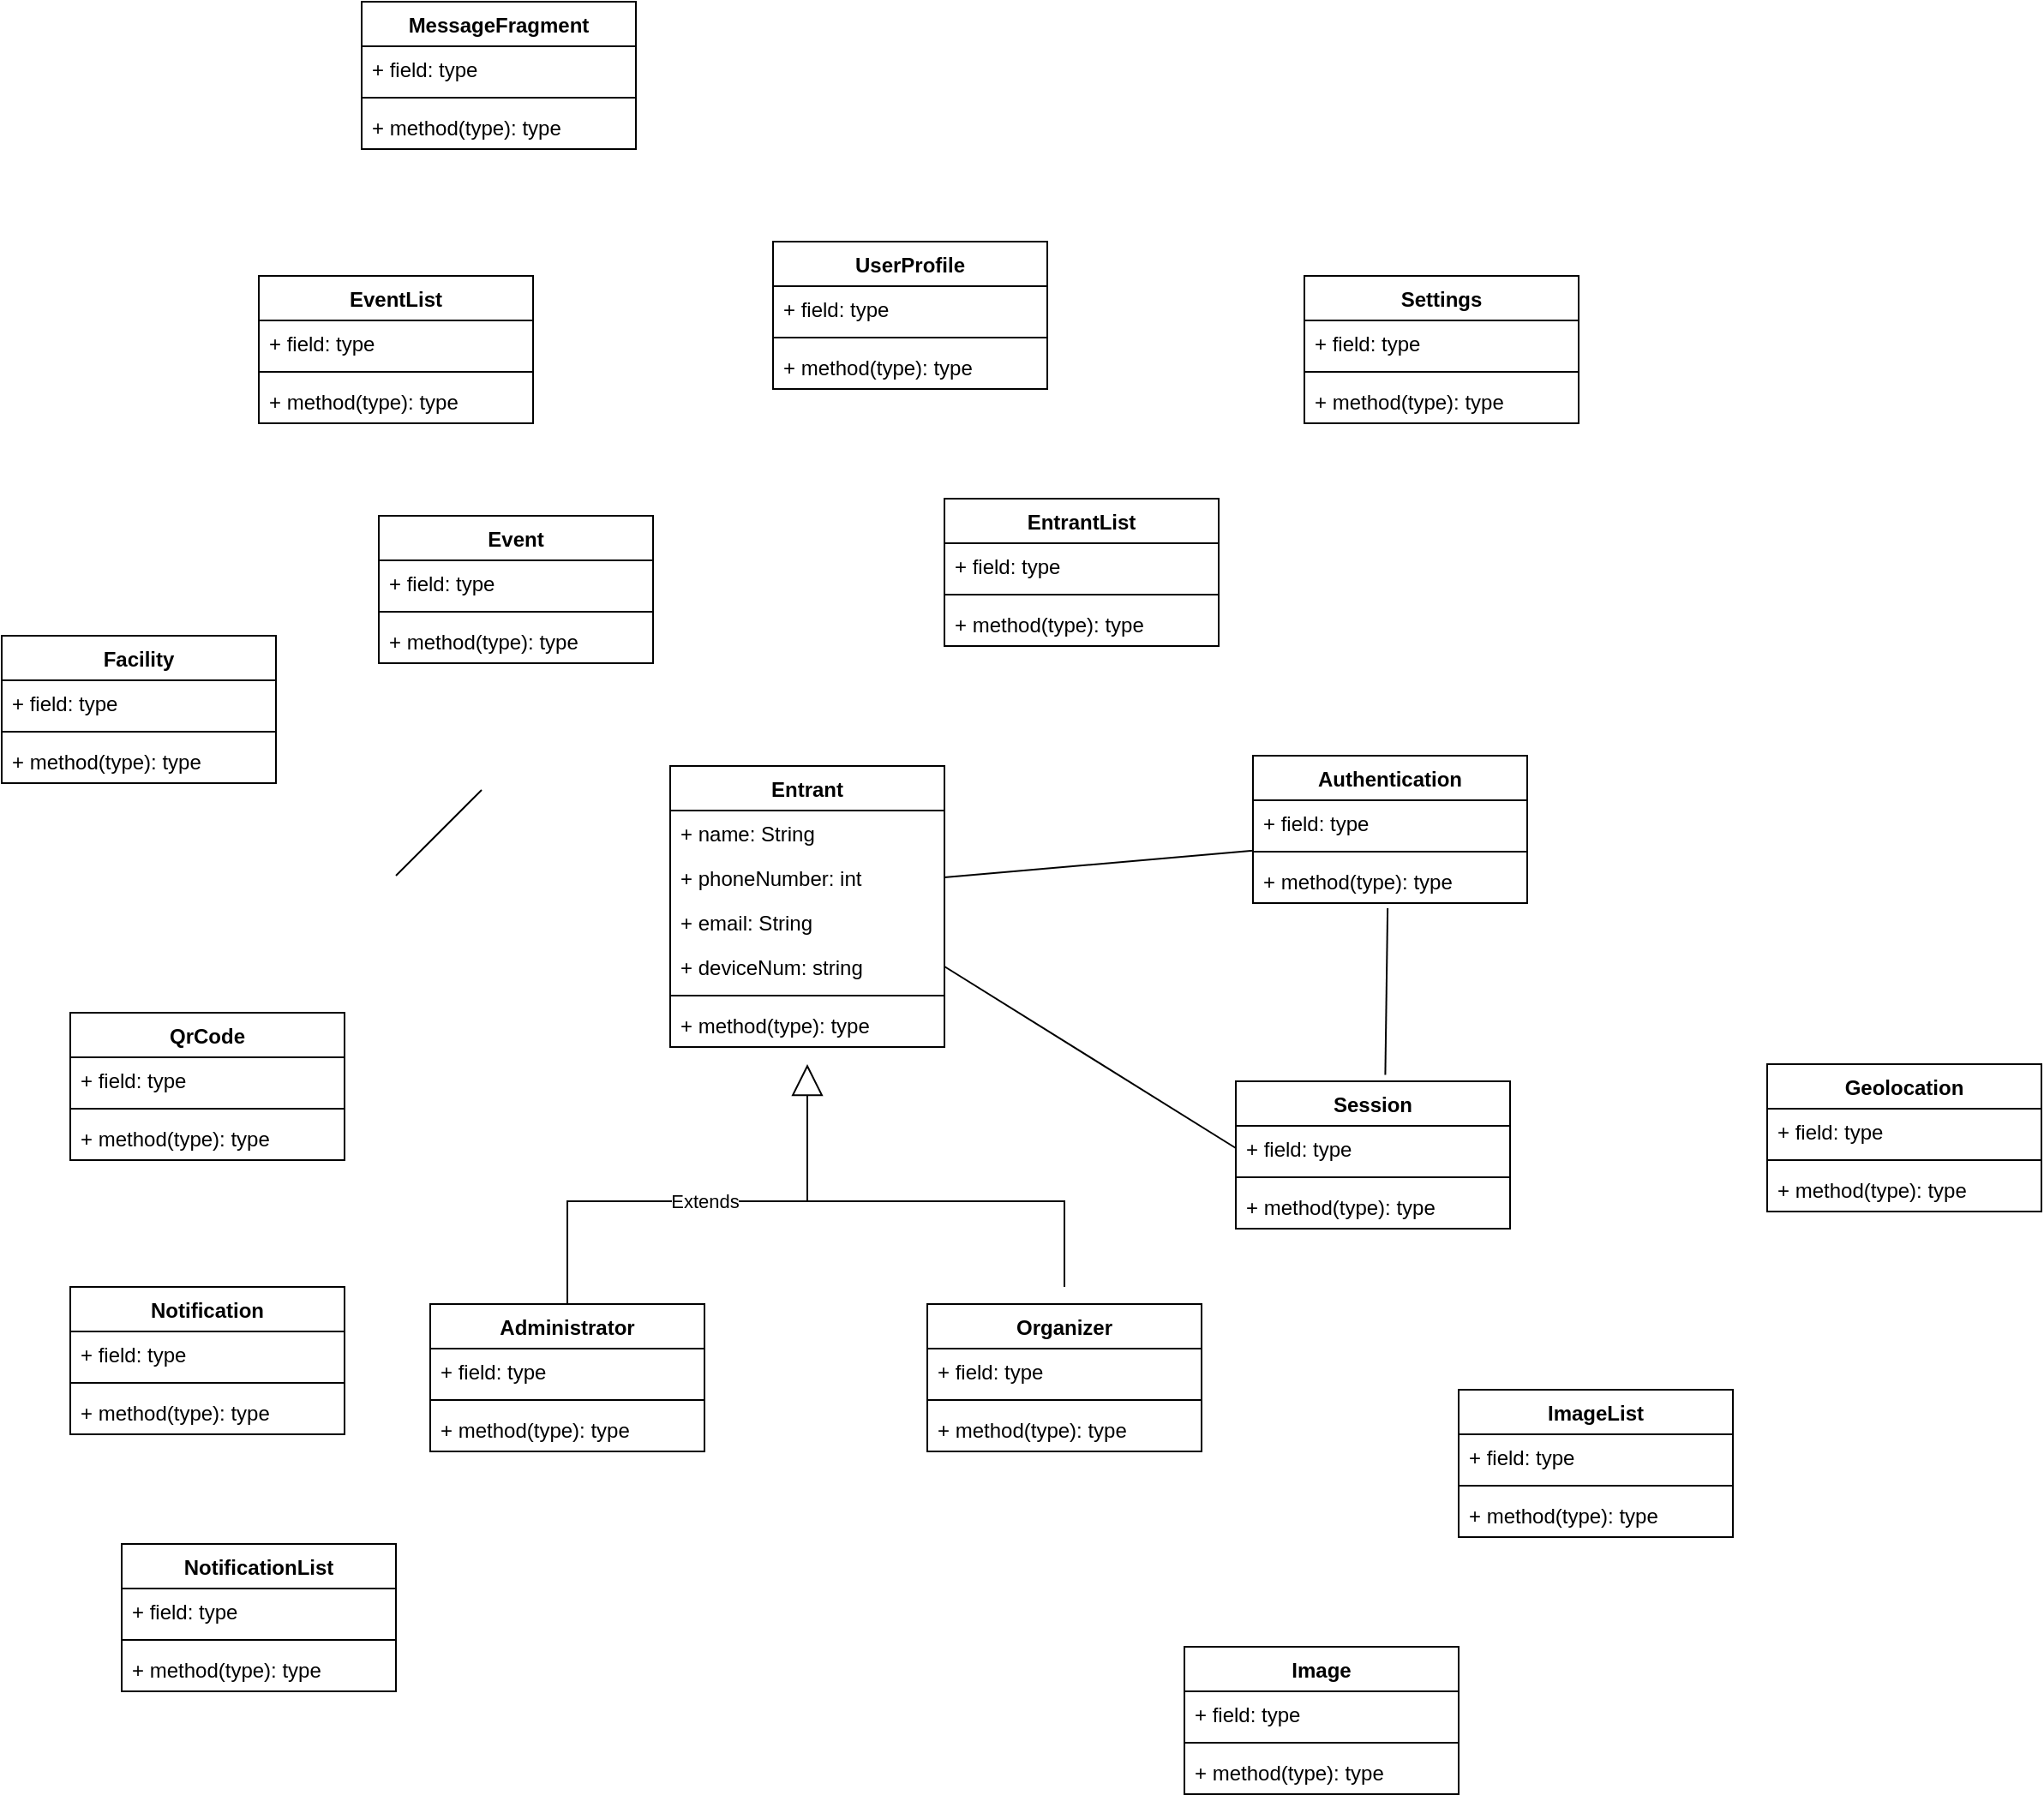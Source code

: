 <mxfile version="24.8.3">
  <diagram id="C5RBs43oDa-KdzZeNtuy" name="Page-1">
    <mxGraphModel dx="1769" dy="870" grid="1" gridSize="10" guides="1" tooltips="1" connect="1" arrows="1" fold="1" page="1" pageScale="1" pageWidth="827" pageHeight="1169" math="0" shadow="0">
      <root>
        <mxCell id="WIyWlLk6GJQsqaUBKTNV-0" />
        <mxCell id="WIyWlLk6GJQsqaUBKTNV-1" parent="WIyWlLk6GJQsqaUBKTNV-0" />
        <mxCell id="0vzClCLhIBtEAbXM5UXF-0" value="QrCode" style="swimlane;fontStyle=1;align=center;verticalAlign=top;childLayout=stackLayout;horizontal=1;startSize=26;horizontalStack=0;resizeParent=1;resizeParentMax=0;resizeLast=0;collapsible=1;marginBottom=0;whiteSpace=wrap;html=1;" parent="WIyWlLk6GJQsqaUBKTNV-1" vertex="1">
          <mxGeometry x="-90" y="690" width="160" height="86" as="geometry" />
        </mxCell>
        <mxCell id="0vzClCLhIBtEAbXM5UXF-1" value="+ field: type" style="text;strokeColor=none;fillColor=none;align=left;verticalAlign=top;spacingLeft=4;spacingRight=4;overflow=hidden;rotatable=0;points=[[0,0.5],[1,0.5]];portConstraint=eastwest;whiteSpace=wrap;html=1;" parent="0vzClCLhIBtEAbXM5UXF-0" vertex="1">
          <mxGeometry y="26" width="160" height="26" as="geometry" />
        </mxCell>
        <mxCell id="0vzClCLhIBtEAbXM5UXF-2" value="" style="line;strokeWidth=1;fillColor=none;align=left;verticalAlign=middle;spacingTop=-1;spacingLeft=3;spacingRight=3;rotatable=0;labelPosition=right;points=[];portConstraint=eastwest;strokeColor=inherit;" parent="0vzClCLhIBtEAbXM5UXF-0" vertex="1">
          <mxGeometry y="52" width="160" height="8" as="geometry" />
        </mxCell>
        <mxCell id="0vzClCLhIBtEAbXM5UXF-3" value="+ method(type): type" style="text;strokeColor=none;fillColor=none;align=left;verticalAlign=top;spacingLeft=4;spacingRight=4;overflow=hidden;rotatable=0;points=[[0,0.5],[1,0.5]];portConstraint=eastwest;whiteSpace=wrap;html=1;" parent="0vzClCLhIBtEAbXM5UXF-0" vertex="1">
          <mxGeometry y="60" width="160" height="26" as="geometry" />
        </mxCell>
        <mxCell id="0vzClCLhIBtEAbXM5UXF-4" value="Notification" style="swimlane;fontStyle=1;align=center;verticalAlign=top;childLayout=stackLayout;horizontal=1;startSize=26;horizontalStack=0;resizeParent=1;resizeParentMax=0;resizeLast=0;collapsible=1;marginBottom=0;whiteSpace=wrap;html=1;" parent="WIyWlLk6GJQsqaUBKTNV-1" vertex="1">
          <mxGeometry x="-90" y="850" width="160" height="86" as="geometry" />
        </mxCell>
        <mxCell id="0vzClCLhIBtEAbXM5UXF-5" value="+ field: type" style="text;strokeColor=none;fillColor=none;align=left;verticalAlign=top;spacingLeft=4;spacingRight=4;overflow=hidden;rotatable=0;points=[[0,0.5],[1,0.5]];portConstraint=eastwest;whiteSpace=wrap;html=1;" parent="0vzClCLhIBtEAbXM5UXF-4" vertex="1">
          <mxGeometry y="26" width="160" height="26" as="geometry" />
        </mxCell>
        <mxCell id="0vzClCLhIBtEAbXM5UXF-6" value="" style="line;strokeWidth=1;fillColor=none;align=left;verticalAlign=middle;spacingTop=-1;spacingLeft=3;spacingRight=3;rotatable=0;labelPosition=right;points=[];portConstraint=eastwest;strokeColor=inherit;" parent="0vzClCLhIBtEAbXM5UXF-4" vertex="1">
          <mxGeometry y="52" width="160" height="8" as="geometry" />
        </mxCell>
        <mxCell id="0vzClCLhIBtEAbXM5UXF-7" value="+ method(type): type" style="text;strokeColor=none;fillColor=none;align=left;verticalAlign=top;spacingLeft=4;spacingRight=4;overflow=hidden;rotatable=0;points=[[0,0.5],[1,0.5]];portConstraint=eastwest;whiteSpace=wrap;html=1;" parent="0vzClCLhIBtEAbXM5UXF-4" vertex="1">
          <mxGeometry y="60" width="160" height="26" as="geometry" />
        </mxCell>
        <mxCell id="0vzClCLhIBtEAbXM5UXF-8" value="NotificationList" style="swimlane;fontStyle=1;align=center;verticalAlign=top;childLayout=stackLayout;horizontal=1;startSize=26;horizontalStack=0;resizeParent=1;resizeParentMax=0;resizeLast=0;collapsible=1;marginBottom=0;whiteSpace=wrap;html=1;" parent="WIyWlLk6GJQsqaUBKTNV-1" vertex="1">
          <mxGeometry x="-60" y="1000" width="160" height="86" as="geometry" />
        </mxCell>
        <mxCell id="0vzClCLhIBtEAbXM5UXF-9" value="+ field: type" style="text;strokeColor=none;fillColor=none;align=left;verticalAlign=top;spacingLeft=4;spacingRight=4;overflow=hidden;rotatable=0;points=[[0,0.5],[1,0.5]];portConstraint=eastwest;whiteSpace=wrap;html=1;" parent="0vzClCLhIBtEAbXM5UXF-8" vertex="1">
          <mxGeometry y="26" width="160" height="26" as="geometry" />
        </mxCell>
        <mxCell id="0vzClCLhIBtEAbXM5UXF-10" value="" style="line;strokeWidth=1;fillColor=none;align=left;verticalAlign=middle;spacingTop=-1;spacingLeft=3;spacingRight=3;rotatable=0;labelPosition=right;points=[];portConstraint=eastwest;strokeColor=inherit;" parent="0vzClCLhIBtEAbXM5UXF-8" vertex="1">
          <mxGeometry y="52" width="160" height="8" as="geometry" />
        </mxCell>
        <mxCell id="0vzClCLhIBtEAbXM5UXF-11" value="+ method(type): type" style="text;strokeColor=none;fillColor=none;align=left;verticalAlign=top;spacingLeft=4;spacingRight=4;overflow=hidden;rotatable=0;points=[[0,0.5],[1,0.5]];portConstraint=eastwest;whiteSpace=wrap;html=1;" parent="0vzClCLhIBtEAbXM5UXF-8" vertex="1">
          <mxGeometry y="60" width="160" height="26" as="geometry" />
        </mxCell>
        <mxCell id="0vzClCLhIBtEAbXM5UXF-12" value="Geolocation" style="swimlane;fontStyle=1;align=center;verticalAlign=top;childLayout=stackLayout;horizontal=1;startSize=26;horizontalStack=0;resizeParent=1;resizeParentMax=0;resizeLast=0;collapsible=1;marginBottom=0;whiteSpace=wrap;html=1;" parent="WIyWlLk6GJQsqaUBKTNV-1" vertex="1">
          <mxGeometry x="900" y="720" width="160" height="86" as="geometry" />
        </mxCell>
        <mxCell id="0vzClCLhIBtEAbXM5UXF-13" value="+ field: type" style="text;strokeColor=none;fillColor=none;align=left;verticalAlign=top;spacingLeft=4;spacingRight=4;overflow=hidden;rotatable=0;points=[[0,0.5],[1,0.5]];portConstraint=eastwest;whiteSpace=wrap;html=1;" parent="0vzClCLhIBtEAbXM5UXF-12" vertex="1">
          <mxGeometry y="26" width="160" height="26" as="geometry" />
        </mxCell>
        <mxCell id="0vzClCLhIBtEAbXM5UXF-14" value="" style="line;strokeWidth=1;fillColor=none;align=left;verticalAlign=middle;spacingTop=-1;spacingLeft=3;spacingRight=3;rotatable=0;labelPosition=right;points=[];portConstraint=eastwest;strokeColor=inherit;" parent="0vzClCLhIBtEAbXM5UXF-12" vertex="1">
          <mxGeometry y="52" width="160" height="8" as="geometry" />
        </mxCell>
        <mxCell id="0vzClCLhIBtEAbXM5UXF-15" value="+ method(type): type" style="text;strokeColor=none;fillColor=none;align=left;verticalAlign=top;spacingLeft=4;spacingRight=4;overflow=hidden;rotatable=0;points=[[0,0.5],[1,0.5]];portConstraint=eastwest;whiteSpace=wrap;html=1;" parent="0vzClCLhIBtEAbXM5UXF-12" vertex="1">
          <mxGeometry y="60" width="160" height="26" as="geometry" />
        </mxCell>
        <mxCell id="0vzClCLhIBtEAbXM5UXF-16" value="Facility" style="swimlane;fontStyle=1;align=center;verticalAlign=top;childLayout=stackLayout;horizontal=1;startSize=26;horizontalStack=0;resizeParent=1;resizeParentMax=0;resizeLast=0;collapsible=1;marginBottom=0;whiteSpace=wrap;html=1;" parent="WIyWlLk6GJQsqaUBKTNV-1" vertex="1">
          <mxGeometry x="-130" y="470" width="160" height="86" as="geometry" />
        </mxCell>
        <mxCell id="0vzClCLhIBtEAbXM5UXF-17" value="+ field: type" style="text;strokeColor=none;fillColor=none;align=left;verticalAlign=top;spacingLeft=4;spacingRight=4;overflow=hidden;rotatable=0;points=[[0,0.5],[1,0.5]];portConstraint=eastwest;whiteSpace=wrap;html=1;" parent="0vzClCLhIBtEAbXM5UXF-16" vertex="1">
          <mxGeometry y="26" width="160" height="26" as="geometry" />
        </mxCell>
        <mxCell id="0vzClCLhIBtEAbXM5UXF-18" value="" style="line;strokeWidth=1;fillColor=none;align=left;verticalAlign=middle;spacingTop=-1;spacingLeft=3;spacingRight=3;rotatable=0;labelPosition=right;points=[];portConstraint=eastwest;strokeColor=inherit;" parent="0vzClCLhIBtEAbXM5UXF-16" vertex="1">
          <mxGeometry y="52" width="160" height="8" as="geometry" />
        </mxCell>
        <mxCell id="0vzClCLhIBtEAbXM5UXF-19" value="+ method(type): type" style="text;strokeColor=none;fillColor=none;align=left;verticalAlign=top;spacingLeft=4;spacingRight=4;overflow=hidden;rotatable=0;points=[[0,0.5],[1,0.5]];portConstraint=eastwest;whiteSpace=wrap;html=1;" parent="0vzClCLhIBtEAbXM5UXF-16" vertex="1">
          <mxGeometry y="60" width="160" height="26" as="geometry" />
        </mxCell>
        <mxCell id="0vzClCLhIBtEAbXM5UXF-20" value="Authentication" style="swimlane;fontStyle=1;align=center;verticalAlign=top;childLayout=stackLayout;horizontal=1;startSize=26;horizontalStack=0;resizeParent=1;resizeParentMax=0;resizeLast=0;collapsible=1;marginBottom=0;whiteSpace=wrap;html=1;" parent="WIyWlLk6GJQsqaUBKTNV-1" vertex="1">
          <mxGeometry x="600" y="540" width="160" height="86" as="geometry" />
        </mxCell>
        <mxCell id="0vzClCLhIBtEAbXM5UXF-21" value="+ field: type" style="text;strokeColor=none;fillColor=none;align=left;verticalAlign=top;spacingLeft=4;spacingRight=4;overflow=hidden;rotatable=0;points=[[0,0.5],[1,0.5]];portConstraint=eastwest;whiteSpace=wrap;html=1;" parent="0vzClCLhIBtEAbXM5UXF-20" vertex="1">
          <mxGeometry y="26" width="160" height="26" as="geometry" />
        </mxCell>
        <mxCell id="0vzClCLhIBtEAbXM5UXF-22" value="" style="line;strokeWidth=1;fillColor=none;align=left;verticalAlign=middle;spacingTop=-1;spacingLeft=3;spacingRight=3;rotatable=0;labelPosition=right;points=[];portConstraint=eastwest;strokeColor=inherit;" parent="0vzClCLhIBtEAbXM5UXF-20" vertex="1">
          <mxGeometry y="52" width="160" height="8" as="geometry" />
        </mxCell>
        <mxCell id="0vzClCLhIBtEAbXM5UXF-23" value="+ method(type): type" style="text;strokeColor=none;fillColor=none;align=left;verticalAlign=top;spacingLeft=4;spacingRight=4;overflow=hidden;rotatable=0;points=[[0,0.5],[1,0.5]];portConstraint=eastwest;whiteSpace=wrap;html=1;" parent="0vzClCLhIBtEAbXM5UXF-20" vertex="1">
          <mxGeometry y="60" width="160" height="26" as="geometry" />
        </mxCell>
        <mxCell id="0vzClCLhIBtEAbXM5UXF-24" value="UserProfile" style="swimlane;fontStyle=1;align=center;verticalAlign=top;childLayout=stackLayout;horizontal=1;startSize=26;horizontalStack=0;resizeParent=1;resizeParentMax=0;resizeLast=0;collapsible=1;marginBottom=0;whiteSpace=wrap;html=1;" parent="WIyWlLk6GJQsqaUBKTNV-1" vertex="1">
          <mxGeometry x="320" y="240" width="160" height="86" as="geometry" />
        </mxCell>
        <mxCell id="0vzClCLhIBtEAbXM5UXF-25" value="+ field: type" style="text;strokeColor=none;fillColor=none;align=left;verticalAlign=top;spacingLeft=4;spacingRight=4;overflow=hidden;rotatable=0;points=[[0,0.5],[1,0.5]];portConstraint=eastwest;whiteSpace=wrap;html=1;" parent="0vzClCLhIBtEAbXM5UXF-24" vertex="1">
          <mxGeometry y="26" width="160" height="26" as="geometry" />
        </mxCell>
        <mxCell id="0vzClCLhIBtEAbXM5UXF-26" value="" style="line;strokeWidth=1;fillColor=none;align=left;verticalAlign=middle;spacingTop=-1;spacingLeft=3;spacingRight=3;rotatable=0;labelPosition=right;points=[];portConstraint=eastwest;strokeColor=inherit;" parent="0vzClCLhIBtEAbXM5UXF-24" vertex="1">
          <mxGeometry y="52" width="160" height="8" as="geometry" />
        </mxCell>
        <mxCell id="0vzClCLhIBtEAbXM5UXF-27" value="+ method(type): type" style="text;strokeColor=none;fillColor=none;align=left;verticalAlign=top;spacingLeft=4;spacingRight=4;overflow=hidden;rotatable=0;points=[[0,0.5],[1,0.5]];portConstraint=eastwest;whiteSpace=wrap;html=1;" parent="0vzClCLhIBtEAbXM5UXF-24" vertex="1">
          <mxGeometry y="60" width="160" height="26" as="geometry" />
        </mxCell>
        <mxCell id="0vzClCLhIBtEAbXM5UXF-28" value="Settings" style="swimlane;fontStyle=1;align=center;verticalAlign=top;childLayout=stackLayout;horizontal=1;startSize=26;horizontalStack=0;resizeParent=1;resizeParentMax=0;resizeLast=0;collapsible=1;marginBottom=0;whiteSpace=wrap;html=1;" parent="WIyWlLk6GJQsqaUBKTNV-1" vertex="1">
          <mxGeometry x="630" y="260" width="160" height="86" as="geometry" />
        </mxCell>
        <mxCell id="0vzClCLhIBtEAbXM5UXF-29" value="+ field: type" style="text;strokeColor=none;fillColor=none;align=left;verticalAlign=top;spacingLeft=4;spacingRight=4;overflow=hidden;rotatable=0;points=[[0,0.5],[1,0.5]];portConstraint=eastwest;whiteSpace=wrap;html=1;" parent="0vzClCLhIBtEAbXM5UXF-28" vertex="1">
          <mxGeometry y="26" width="160" height="26" as="geometry" />
        </mxCell>
        <mxCell id="0vzClCLhIBtEAbXM5UXF-30" value="" style="line;strokeWidth=1;fillColor=none;align=left;verticalAlign=middle;spacingTop=-1;spacingLeft=3;spacingRight=3;rotatable=0;labelPosition=right;points=[];portConstraint=eastwest;strokeColor=inherit;" parent="0vzClCLhIBtEAbXM5UXF-28" vertex="1">
          <mxGeometry y="52" width="160" height="8" as="geometry" />
        </mxCell>
        <mxCell id="0vzClCLhIBtEAbXM5UXF-31" value="+ method(type): type" style="text;strokeColor=none;fillColor=none;align=left;verticalAlign=top;spacingLeft=4;spacingRight=4;overflow=hidden;rotatable=0;points=[[0,0.5],[1,0.5]];portConstraint=eastwest;whiteSpace=wrap;html=1;" parent="0vzClCLhIBtEAbXM5UXF-28" vertex="1">
          <mxGeometry y="60" width="160" height="26" as="geometry" />
        </mxCell>
        <mxCell id="0vzClCLhIBtEAbXM5UXF-32" value="Session" style="swimlane;fontStyle=1;align=center;verticalAlign=top;childLayout=stackLayout;horizontal=1;startSize=26;horizontalStack=0;resizeParent=1;resizeParentMax=0;resizeLast=0;collapsible=1;marginBottom=0;whiteSpace=wrap;html=1;" parent="WIyWlLk6GJQsqaUBKTNV-1" vertex="1">
          <mxGeometry x="590" y="730" width="160" height="86" as="geometry" />
        </mxCell>
        <mxCell id="0vzClCLhIBtEAbXM5UXF-33" value="+ field: type" style="text;strokeColor=none;fillColor=none;align=left;verticalAlign=top;spacingLeft=4;spacingRight=4;overflow=hidden;rotatable=0;points=[[0,0.5],[1,0.5]];portConstraint=eastwest;whiteSpace=wrap;html=1;" parent="0vzClCLhIBtEAbXM5UXF-32" vertex="1">
          <mxGeometry y="26" width="160" height="26" as="geometry" />
        </mxCell>
        <mxCell id="0vzClCLhIBtEAbXM5UXF-34" value="" style="line;strokeWidth=1;fillColor=none;align=left;verticalAlign=middle;spacingTop=-1;spacingLeft=3;spacingRight=3;rotatable=0;labelPosition=right;points=[];portConstraint=eastwest;strokeColor=inherit;" parent="0vzClCLhIBtEAbXM5UXF-32" vertex="1">
          <mxGeometry y="52" width="160" height="8" as="geometry" />
        </mxCell>
        <mxCell id="0vzClCLhIBtEAbXM5UXF-35" value="+ method(type): type" style="text;strokeColor=none;fillColor=none;align=left;verticalAlign=top;spacingLeft=4;spacingRight=4;overflow=hidden;rotatable=0;points=[[0,0.5],[1,0.5]];portConstraint=eastwest;whiteSpace=wrap;html=1;" parent="0vzClCLhIBtEAbXM5UXF-32" vertex="1">
          <mxGeometry y="60" width="160" height="26" as="geometry" />
        </mxCell>
        <mxCell id="0vzClCLhIBtEAbXM5UXF-36" value="Administrator" style="swimlane;fontStyle=1;align=center;verticalAlign=top;childLayout=stackLayout;horizontal=1;startSize=26;horizontalStack=0;resizeParent=1;resizeParentMax=0;resizeLast=0;collapsible=1;marginBottom=0;whiteSpace=wrap;html=1;" parent="WIyWlLk6GJQsqaUBKTNV-1" vertex="1">
          <mxGeometry x="120" y="860" width="160" height="86" as="geometry" />
        </mxCell>
        <mxCell id="0vzClCLhIBtEAbXM5UXF-37" value="+ field: type" style="text;strokeColor=none;fillColor=none;align=left;verticalAlign=top;spacingLeft=4;spacingRight=4;overflow=hidden;rotatable=0;points=[[0,0.5],[1,0.5]];portConstraint=eastwest;whiteSpace=wrap;html=1;" parent="0vzClCLhIBtEAbXM5UXF-36" vertex="1">
          <mxGeometry y="26" width="160" height="26" as="geometry" />
        </mxCell>
        <mxCell id="0vzClCLhIBtEAbXM5UXF-38" value="" style="line;strokeWidth=1;fillColor=none;align=left;verticalAlign=middle;spacingTop=-1;spacingLeft=3;spacingRight=3;rotatable=0;labelPosition=right;points=[];portConstraint=eastwest;strokeColor=inherit;" parent="0vzClCLhIBtEAbXM5UXF-36" vertex="1">
          <mxGeometry y="52" width="160" height="8" as="geometry" />
        </mxCell>
        <mxCell id="0vzClCLhIBtEAbXM5UXF-39" value="+ method(type): type" style="text;strokeColor=none;fillColor=none;align=left;verticalAlign=top;spacingLeft=4;spacingRight=4;overflow=hidden;rotatable=0;points=[[0,0.5],[1,0.5]];portConstraint=eastwest;whiteSpace=wrap;html=1;" parent="0vzClCLhIBtEAbXM5UXF-36" vertex="1">
          <mxGeometry y="60" width="160" height="26" as="geometry" />
        </mxCell>
        <mxCell id="0vzClCLhIBtEAbXM5UXF-40" value="Organizer" style="swimlane;fontStyle=1;align=center;verticalAlign=top;childLayout=stackLayout;horizontal=1;startSize=26;horizontalStack=0;resizeParent=1;resizeParentMax=0;resizeLast=0;collapsible=1;marginBottom=0;whiteSpace=wrap;html=1;" parent="WIyWlLk6GJQsqaUBKTNV-1" vertex="1">
          <mxGeometry x="410" y="860" width="160" height="86" as="geometry" />
        </mxCell>
        <mxCell id="0vzClCLhIBtEAbXM5UXF-41" value="+ field: type" style="text;strokeColor=none;fillColor=none;align=left;verticalAlign=top;spacingLeft=4;spacingRight=4;overflow=hidden;rotatable=0;points=[[0,0.5],[1,0.5]];portConstraint=eastwest;whiteSpace=wrap;html=1;" parent="0vzClCLhIBtEAbXM5UXF-40" vertex="1">
          <mxGeometry y="26" width="160" height="26" as="geometry" />
        </mxCell>
        <mxCell id="0vzClCLhIBtEAbXM5UXF-42" value="" style="line;strokeWidth=1;fillColor=none;align=left;verticalAlign=middle;spacingTop=-1;spacingLeft=3;spacingRight=3;rotatable=0;labelPosition=right;points=[];portConstraint=eastwest;strokeColor=inherit;" parent="0vzClCLhIBtEAbXM5UXF-40" vertex="1">
          <mxGeometry y="52" width="160" height="8" as="geometry" />
        </mxCell>
        <mxCell id="0vzClCLhIBtEAbXM5UXF-43" value="+ method(type): type" style="text;strokeColor=none;fillColor=none;align=left;verticalAlign=top;spacingLeft=4;spacingRight=4;overflow=hidden;rotatable=0;points=[[0,0.5],[1,0.5]];portConstraint=eastwest;whiteSpace=wrap;html=1;" parent="0vzClCLhIBtEAbXM5UXF-40" vertex="1">
          <mxGeometry y="60" width="160" height="26" as="geometry" />
        </mxCell>
        <mxCell id="0vzClCLhIBtEAbXM5UXF-44" value="Image" style="swimlane;fontStyle=1;align=center;verticalAlign=top;childLayout=stackLayout;horizontal=1;startSize=26;horizontalStack=0;resizeParent=1;resizeParentMax=0;resizeLast=0;collapsible=1;marginBottom=0;whiteSpace=wrap;html=1;" parent="WIyWlLk6GJQsqaUBKTNV-1" vertex="1">
          <mxGeometry x="560" y="1060" width="160" height="86" as="geometry" />
        </mxCell>
        <mxCell id="0vzClCLhIBtEAbXM5UXF-45" value="+ field: type" style="text;strokeColor=none;fillColor=none;align=left;verticalAlign=top;spacingLeft=4;spacingRight=4;overflow=hidden;rotatable=0;points=[[0,0.5],[1,0.5]];portConstraint=eastwest;whiteSpace=wrap;html=1;" parent="0vzClCLhIBtEAbXM5UXF-44" vertex="1">
          <mxGeometry y="26" width="160" height="26" as="geometry" />
        </mxCell>
        <mxCell id="0vzClCLhIBtEAbXM5UXF-46" value="" style="line;strokeWidth=1;fillColor=none;align=left;verticalAlign=middle;spacingTop=-1;spacingLeft=3;spacingRight=3;rotatable=0;labelPosition=right;points=[];portConstraint=eastwest;strokeColor=inherit;" parent="0vzClCLhIBtEAbXM5UXF-44" vertex="1">
          <mxGeometry y="52" width="160" height="8" as="geometry" />
        </mxCell>
        <mxCell id="0vzClCLhIBtEAbXM5UXF-47" value="+ method(type): type" style="text;strokeColor=none;fillColor=none;align=left;verticalAlign=top;spacingLeft=4;spacingRight=4;overflow=hidden;rotatable=0;points=[[0,0.5],[1,0.5]];portConstraint=eastwest;whiteSpace=wrap;html=1;" parent="0vzClCLhIBtEAbXM5UXF-44" vertex="1">
          <mxGeometry y="60" width="160" height="26" as="geometry" />
        </mxCell>
        <mxCell id="0vzClCLhIBtEAbXM5UXF-48" value="ImageList" style="swimlane;fontStyle=1;align=center;verticalAlign=top;childLayout=stackLayout;horizontal=1;startSize=26;horizontalStack=0;resizeParent=1;resizeParentMax=0;resizeLast=0;collapsible=1;marginBottom=0;whiteSpace=wrap;html=1;" parent="WIyWlLk6GJQsqaUBKTNV-1" vertex="1">
          <mxGeometry x="720" y="910" width="160" height="86" as="geometry" />
        </mxCell>
        <mxCell id="0vzClCLhIBtEAbXM5UXF-49" value="+ field: type" style="text;strokeColor=none;fillColor=none;align=left;verticalAlign=top;spacingLeft=4;spacingRight=4;overflow=hidden;rotatable=0;points=[[0,0.5],[1,0.5]];portConstraint=eastwest;whiteSpace=wrap;html=1;" parent="0vzClCLhIBtEAbXM5UXF-48" vertex="1">
          <mxGeometry y="26" width="160" height="26" as="geometry" />
        </mxCell>
        <mxCell id="0vzClCLhIBtEAbXM5UXF-50" value="" style="line;strokeWidth=1;fillColor=none;align=left;verticalAlign=middle;spacingTop=-1;spacingLeft=3;spacingRight=3;rotatable=0;labelPosition=right;points=[];portConstraint=eastwest;strokeColor=inherit;" parent="0vzClCLhIBtEAbXM5UXF-48" vertex="1">
          <mxGeometry y="52" width="160" height="8" as="geometry" />
        </mxCell>
        <mxCell id="0vzClCLhIBtEAbXM5UXF-51" value="+ method(type): type" style="text;strokeColor=none;fillColor=none;align=left;verticalAlign=top;spacingLeft=4;spacingRight=4;overflow=hidden;rotatable=0;points=[[0,0.5],[1,0.5]];portConstraint=eastwest;whiteSpace=wrap;html=1;" parent="0vzClCLhIBtEAbXM5UXF-48" vertex="1">
          <mxGeometry y="60" width="160" height="26" as="geometry" />
        </mxCell>
        <mxCell id="0vzClCLhIBtEAbXM5UXF-52" value="MessageFragment" style="swimlane;fontStyle=1;align=center;verticalAlign=top;childLayout=stackLayout;horizontal=1;startSize=26;horizontalStack=0;resizeParent=1;resizeParentMax=0;resizeLast=0;collapsible=1;marginBottom=0;whiteSpace=wrap;html=1;" parent="WIyWlLk6GJQsqaUBKTNV-1" vertex="1">
          <mxGeometry x="80" y="100" width="160" height="86" as="geometry" />
        </mxCell>
        <mxCell id="0vzClCLhIBtEAbXM5UXF-53" value="+ field: type" style="text;strokeColor=none;fillColor=none;align=left;verticalAlign=top;spacingLeft=4;spacingRight=4;overflow=hidden;rotatable=0;points=[[0,0.5],[1,0.5]];portConstraint=eastwest;whiteSpace=wrap;html=1;" parent="0vzClCLhIBtEAbXM5UXF-52" vertex="1">
          <mxGeometry y="26" width="160" height="26" as="geometry" />
        </mxCell>
        <mxCell id="0vzClCLhIBtEAbXM5UXF-54" value="" style="line;strokeWidth=1;fillColor=none;align=left;verticalAlign=middle;spacingTop=-1;spacingLeft=3;spacingRight=3;rotatable=0;labelPosition=right;points=[];portConstraint=eastwest;strokeColor=inherit;" parent="0vzClCLhIBtEAbXM5UXF-52" vertex="1">
          <mxGeometry y="52" width="160" height="8" as="geometry" />
        </mxCell>
        <mxCell id="0vzClCLhIBtEAbXM5UXF-55" value="+ method(type): type" style="text;strokeColor=none;fillColor=none;align=left;verticalAlign=top;spacingLeft=4;spacingRight=4;overflow=hidden;rotatable=0;points=[[0,0.5],[1,0.5]];portConstraint=eastwest;whiteSpace=wrap;html=1;" parent="0vzClCLhIBtEAbXM5UXF-52" vertex="1">
          <mxGeometry y="60" width="160" height="26" as="geometry" />
        </mxCell>
        <mxCell id="0vzClCLhIBtEAbXM5UXF-56" value="Entrant" style="swimlane;fontStyle=1;align=center;verticalAlign=top;childLayout=stackLayout;horizontal=1;startSize=26;horizontalStack=0;resizeParent=1;resizeParentMax=0;resizeLast=0;collapsible=1;marginBottom=0;whiteSpace=wrap;html=1;" parent="WIyWlLk6GJQsqaUBKTNV-1" vertex="1">
          <mxGeometry x="260" y="546" width="160" height="164" as="geometry" />
        </mxCell>
        <mxCell id="0vzClCLhIBtEAbXM5UXF-57" value="+ name: String" style="text;strokeColor=none;fillColor=none;align=left;verticalAlign=top;spacingLeft=4;spacingRight=4;overflow=hidden;rotatable=0;points=[[0,0.5],[1,0.5]];portConstraint=eastwest;whiteSpace=wrap;html=1;" parent="0vzClCLhIBtEAbXM5UXF-56" vertex="1">
          <mxGeometry y="26" width="160" height="26" as="geometry" />
        </mxCell>
        <mxCell id="0vzClCLhIBtEAbXM5UXF-72" value="+ phoneNumber: int&lt;div&gt;&lt;br&gt;&lt;/div&gt;" style="text;strokeColor=none;fillColor=none;align=left;verticalAlign=top;spacingLeft=4;spacingRight=4;overflow=hidden;rotatable=0;points=[[0,0.5],[1,0.5]];portConstraint=eastwest;whiteSpace=wrap;html=1;" parent="0vzClCLhIBtEAbXM5UXF-56" vertex="1">
          <mxGeometry y="52" width="160" height="26" as="geometry" />
        </mxCell>
        <mxCell id="0vzClCLhIBtEAbXM5UXF-73" value="+ email: String" style="text;strokeColor=none;fillColor=none;align=left;verticalAlign=top;spacingLeft=4;spacingRight=4;overflow=hidden;rotatable=0;points=[[0,0.5],[1,0.5]];portConstraint=eastwest;whiteSpace=wrap;html=1;" parent="0vzClCLhIBtEAbXM5UXF-56" vertex="1">
          <mxGeometry y="78" width="160" height="26" as="geometry" />
        </mxCell>
        <mxCell id="0vzClCLhIBtEAbXM5UXF-74" value="+ deviceNum: string" style="text;strokeColor=none;fillColor=none;align=left;verticalAlign=top;spacingLeft=4;spacingRight=4;overflow=hidden;rotatable=0;points=[[0,0.5],[1,0.5]];portConstraint=eastwest;whiteSpace=wrap;html=1;" parent="0vzClCLhIBtEAbXM5UXF-56" vertex="1">
          <mxGeometry y="104" width="160" height="26" as="geometry" />
        </mxCell>
        <mxCell id="0vzClCLhIBtEAbXM5UXF-58" value="" style="line;strokeWidth=1;fillColor=none;align=left;verticalAlign=middle;spacingTop=-1;spacingLeft=3;spacingRight=3;rotatable=0;labelPosition=right;points=[];portConstraint=eastwest;strokeColor=inherit;" parent="0vzClCLhIBtEAbXM5UXF-56" vertex="1">
          <mxGeometry y="130" width="160" height="8" as="geometry" />
        </mxCell>
        <mxCell id="0vzClCLhIBtEAbXM5UXF-59" value="+ method(type): type" style="text;strokeColor=none;fillColor=none;align=left;verticalAlign=top;spacingLeft=4;spacingRight=4;overflow=hidden;rotatable=0;points=[[0,0.5],[1,0.5]];portConstraint=eastwest;whiteSpace=wrap;html=1;" parent="0vzClCLhIBtEAbXM5UXF-56" vertex="1">
          <mxGeometry y="138" width="160" height="26" as="geometry" />
        </mxCell>
        <mxCell id="0vzClCLhIBtEAbXM5UXF-60" value="Event" style="swimlane;fontStyle=1;align=center;verticalAlign=top;childLayout=stackLayout;horizontal=1;startSize=26;horizontalStack=0;resizeParent=1;resizeParentMax=0;resizeLast=0;collapsible=1;marginBottom=0;whiteSpace=wrap;html=1;" parent="WIyWlLk6GJQsqaUBKTNV-1" vertex="1">
          <mxGeometry x="90" y="400" width="160" height="86" as="geometry" />
        </mxCell>
        <mxCell id="0vzClCLhIBtEAbXM5UXF-61" value="+ field: type" style="text;strokeColor=none;fillColor=none;align=left;verticalAlign=top;spacingLeft=4;spacingRight=4;overflow=hidden;rotatable=0;points=[[0,0.5],[1,0.5]];portConstraint=eastwest;whiteSpace=wrap;html=1;" parent="0vzClCLhIBtEAbXM5UXF-60" vertex="1">
          <mxGeometry y="26" width="160" height="26" as="geometry" />
        </mxCell>
        <mxCell id="0vzClCLhIBtEAbXM5UXF-62" value="" style="line;strokeWidth=1;fillColor=none;align=left;verticalAlign=middle;spacingTop=-1;spacingLeft=3;spacingRight=3;rotatable=0;labelPosition=right;points=[];portConstraint=eastwest;strokeColor=inherit;" parent="0vzClCLhIBtEAbXM5UXF-60" vertex="1">
          <mxGeometry y="52" width="160" height="8" as="geometry" />
        </mxCell>
        <mxCell id="0vzClCLhIBtEAbXM5UXF-63" value="+ method(type): type" style="text;strokeColor=none;fillColor=none;align=left;verticalAlign=top;spacingLeft=4;spacingRight=4;overflow=hidden;rotatable=0;points=[[0,0.5],[1,0.5]];portConstraint=eastwest;whiteSpace=wrap;html=1;" parent="0vzClCLhIBtEAbXM5UXF-60" vertex="1">
          <mxGeometry y="60" width="160" height="26" as="geometry" />
        </mxCell>
        <mxCell id="0vzClCLhIBtEAbXM5UXF-64" value="EntrantList" style="swimlane;fontStyle=1;align=center;verticalAlign=top;childLayout=stackLayout;horizontal=1;startSize=26;horizontalStack=0;resizeParent=1;resizeParentMax=0;resizeLast=0;collapsible=1;marginBottom=0;whiteSpace=wrap;html=1;" parent="WIyWlLk6GJQsqaUBKTNV-1" vertex="1">
          <mxGeometry x="420" y="390" width="160" height="86" as="geometry" />
        </mxCell>
        <mxCell id="0vzClCLhIBtEAbXM5UXF-65" value="+ field: type" style="text;strokeColor=none;fillColor=none;align=left;verticalAlign=top;spacingLeft=4;spacingRight=4;overflow=hidden;rotatable=0;points=[[0,0.5],[1,0.5]];portConstraint=eastwest;whiteSpace=wrap;html=1;" parent="0vzClCLhIBtEAbXM5UXF-64" vertex="1">
          <mxGeometry y="26" width="160" height="26" as="geometry" />
        </mxCell>
        <mxCell id="0vzClCLhIBtEAbXM5UXF-66" value="" style="line;strokeWidth=1;fillColor=none;align=left;verticalAlign=middle;spacingTop=-1;spacingLeft=3;spacingRight=3;rotatable=0;labelPosition=right;points=[];portConstraint=eastwest;strokeColor=inherit;" parent="0vzClCLhIBtEAbXM5UXF-64" vertex="1">
          <mxGeometry y="52" width="160" height="8" as="geometry" />
        </mxCell>
        <mxCell id="0vzClCLhIBtEAbXM5UXF-67" value="+ method(type): type" style="text;strokeColor=none;fillColor=none;align=left;verticalAlign=top;spacingLeft=4;spacingRight=4;overflow=hidden;rotatable=0;points=[[0,0.5],[1,0.5]];portConstraint=eastwest;whiteSpace=wrap;html=1;" parent="0vzClCLhIBtEAbXM5UXF-64" vertex="1">
          <mxGeometry y="60" width="160" height="26" as="geometry" />
        </mxCell>
        <mxCell id="0vzClCLhIBtEAbXM5UXF-68" value="EventList" style="swimlane;fontStyle=1;align=center;verticalAlign=top;childLayout=stackLayout;horizontal=1;startSize=26;horizontalStack=0;resizeParent=1;resizeParentMax=0;resizeLast=0;collapsible=1;marginBottom=0;whiteSpace=wrap;html=1;" parent="WIyWlLk6GJQsqaUBKTNV-1" vertex="1">
          <mxGeometry x="20" y="260" width="160" height="86" as="geometry" />
        </mxCell>
        <mxCell id="0vzClCLhIBtEAbXM5UXF-69" value="+ field: type" style="text;strokeColor=none;fillColor=none;align=left;verticalAlign=top;spacingLeft=4;spacingRight=4;overflow=hidden;rotatable=0;points=[[0,0.5],[1,0.5]];portConstraint=eastwest;whiteSpace=wrap;html=1;" parent="0vzClCLhIBtEAbXM5UXF-68" vertex="1">
          <mxGeometry y="26" width="160" height="26" as="geometry" />
        </mxCell>
        <mxCell id="0vzClCLhIBtEAbXM5UXF-70" value="" style="line;strokeWidth=1;fillColor=none;align=left;verticalAlign=middle;spacingTop=-1;spacingLeft=3;spacingRight=3;rotatable=0;labelPosition=right;points=[];portConstraint=eastwest;strokeColor=inherit;" parent="0vzClCLhIBtEAbXM5UXF-68" vertex="1">
          <mxGeometry y="52" width="160" height="8" as="geometry" />
        </mxCell>
        <mxCell id="0vzClCLhIBtEAbXM5UXF-71" value="+ method(type): type" style="text;strokeColor=none;fillColor=none;align=left;verticalAlign=top;spacingLeft=4;spacingRight=4;overflow=hidden;rotatable=0;points=[[0,0.5],[1,0.5]];portConstraint=eastwest;whiteSpace=wrap;html=1;" parent="0vzClCLhIBtEAbXM5UXF-68" vertex="1">
          <mxGeometry y="60" width="160" height="26" as="geometry" />
        </mxCell>
        <mxCell id="e8akORxwUV30fqm0qio8-1" value="" style="endArrow=none;html=1;rounded=0;" edge="1" parent="WIyWlLk6GJQsqaUBKTNV-1">
          <mxGeometry width="50" height="50" relative="1" as="geometry">
            <mxPoint x="100" y="610" as="sourcePoint" />
            <mxPoint x="150" y="560" as="targetPoint" />
          </mxGeometry>
        </mxCell>
        <mxCell id="e8akORxwUV30fqm0qio8-3" value="Extends" style="endArrow=block;endSize=16;endFill=0;html=1;rounded=0;exitX=0.5;exitY=0;exitDx=0;exitDy=0;" edge="1" parent="WIyWlLk6GJQsqaUBKTNV-1" source="0vzClCLhIBtEAbXM5UXF-36">
          <mxGeometry width="160" relative="1" as="geometry">
            <mxPoint x="280" y="760" as="sourcePoint" />
            <mxPoint x="340" y="720" as="targetPoint" />
            <Array as="points">
              <mxPoint x="200" y="800" />
              <mxPoint x="340" y="800" />
            </Array>
          </mxGeometry>
        </mxCell>
        <mxCell id="e8akORxwUV30fqm0qio8-4" value="" style="endArrow=none;html=1;rounded=0;" edge="1" parent="WIyWlLk6GJQsqaUBKTNV-1">
          <mxGeometry width="50" height="50" relative="1" as="geometry">
            <mxPoint x="490" y="850" as="sourcePoint" />
            <mxPoint x="340" y="800" as="targetPoint" />
            <Array as="points">
              <mxPoint x="490" y="800" />
            </Array>
          </mxGeometry>
        </mxCell>
        <mxCell id="e8akORxwUV30fqm0qio8-5" value="" style="endArrow=none;html=1;rounded=0;entryX=0.001;entryY=1.129;entryDx=0;entryDy=0;entryPerimeter=0;exitX=1;exitY=0.5;exitDx=0;exitDy=0;" edge="1" parent="WIyWlLk6GJQsqaUBKTNV-1" source="0vzClCLhIBtEAbXM5UXF-72" target="0vzClCLhIBtEAbXM5UXF-21">
          <mxGeometry width="50" height="50" relative="1" as="geometry">
            <mxPoint x="430" y="630" as="sourcePoint" />
            <mxPoint x="530" y="530" as="targetPoint" />
          </mxGeometry>
        </mxCell>
        <mxCell id="e8akORxwUV30fqm0qio8-7" value="" style="endArrow=none;html=1;rounded=0;entryX=1;entryY=0.5;entryDx=0;entryDy=0;exitX=0;exitY=0.5;exitDx=0;exitDy=0;" edge="1" parent="WIyWlLk6GJQsqaUBKTNV-1" source="0vzClCLhIBtEAbXM5UXF-33" target="0vzClCLhIBtEAbXM5UXF-74">
          <mxGeometry width="50" height="50" relative="1" as="geometry">
            <mxPoint x="450" y="770" as="sourcePoint" />
            <mxPoint x="500" y="720" as="targetPoint" />
          </mxGeometry>
        </mxCell>
        <mxCell id="e8akORxwUV30fqm0qio8-8" value="" style="endArrow=none;html=1;rounded=0;entryX=0.491;entryY=1.115;entryDx=0;entryDy=0;entryPerimeter=0;exitX=0.545;exitY=-0.043;exitDx=0;exitDy=0;exitPerimeter=0;" edge="1" parent="WIyWlLk6GJQsqaUBKTNV-1" source="0vzClCLhIBtEAbXM5UXF-32" target="0vzClCLhIBtEAbXM5UXF-23">
          <mxGeometry width="50" height="50" relative="1" as="geometry">
            <mxPoint x="610" y="680" as="sourcePoint" />
            <mxPoint x="660" y="630" as="targetPoint" />
          </mxGeometry>
        </mxCell>
      </root>
    </mxGraphModel>
  </diagram>
</mxfile>

